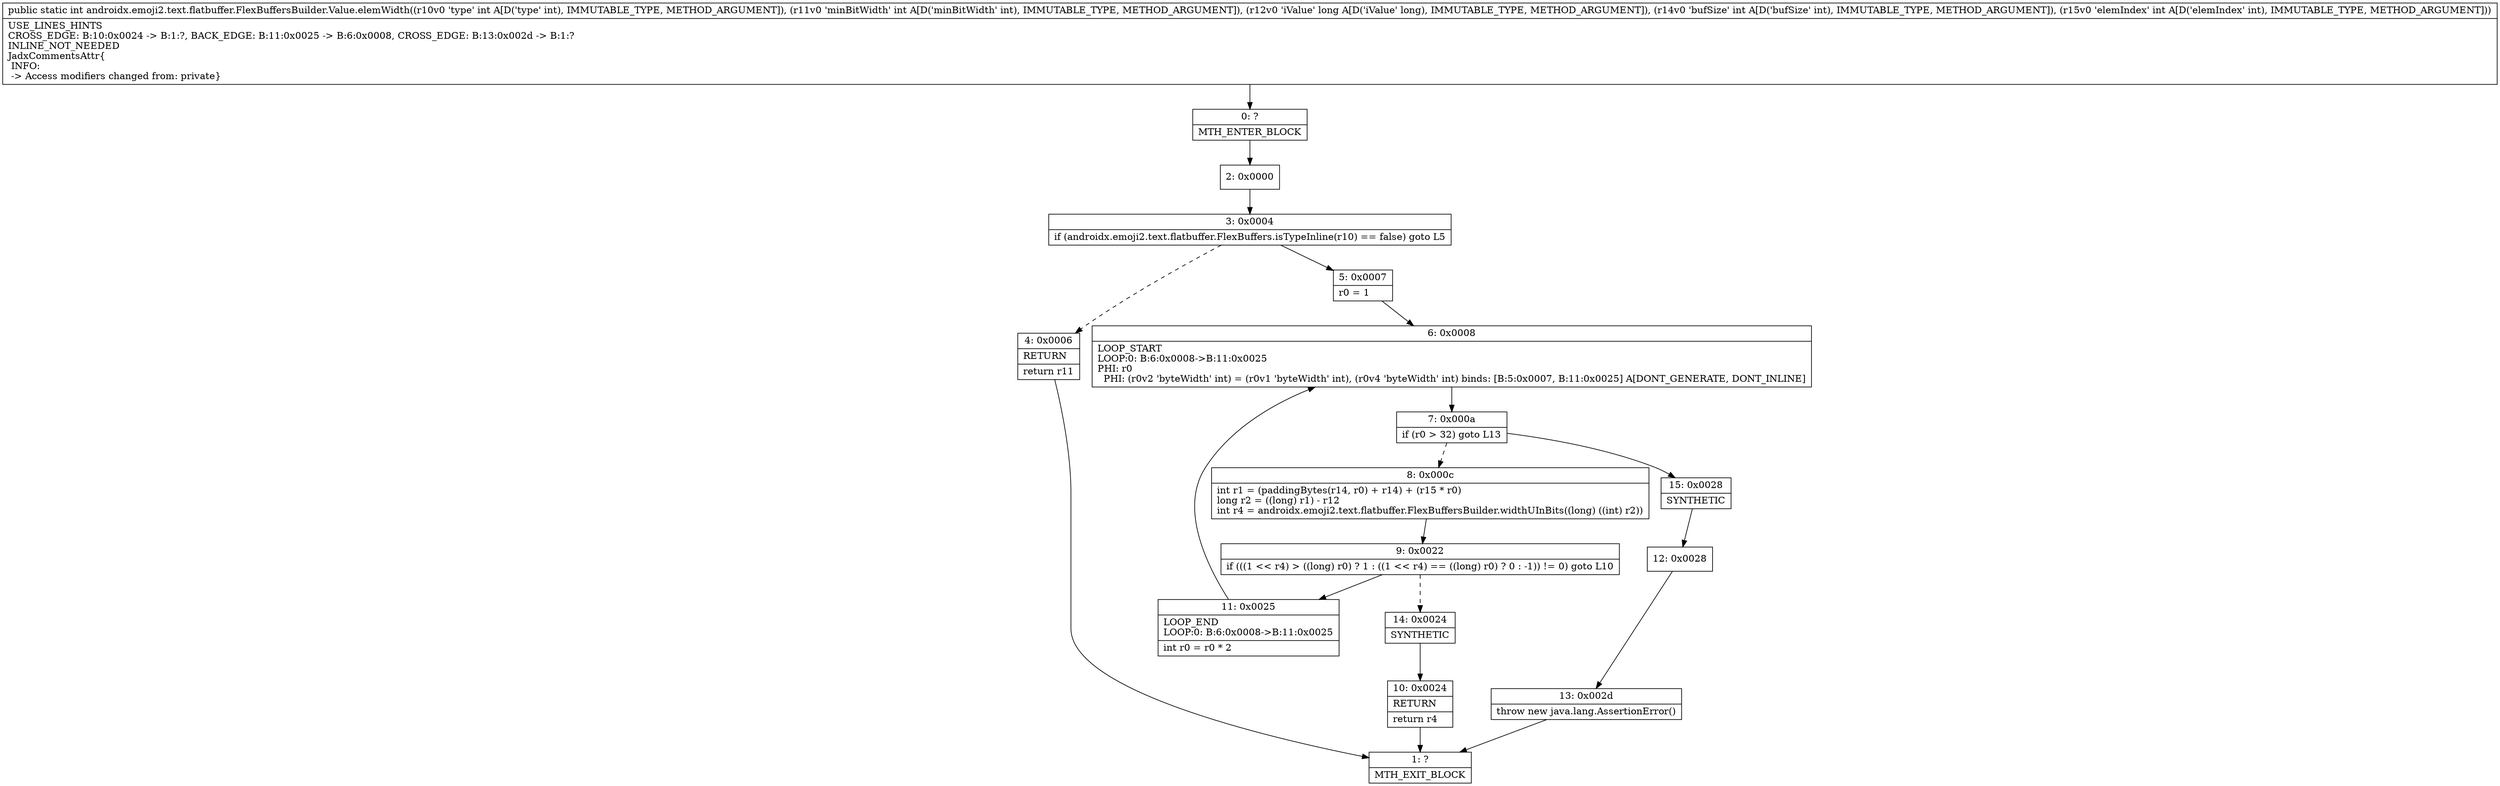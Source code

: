 digraph "CFG forandroidx.emoji2.text.flatbuffer.FlexBuffersBuilder.Value.elemWidth(IIJII)I" {
Node_0 [shape=record,label="{0\:\ ?|MTH_ENTER_BLOCK\l}"];
Node_2 [shape=record,label="{2\:\ 0x0000}"];
Node_3 [shape=record,label="{3\:\ 0x0004|if (androidx.emoji2.text.flatbuffer.FlexBuffers.isTypeInline(r10) == false) goto L5\l}"];
Node_4 [shape=record,label="{4\:\ 0x0006|RETURN\l|return r11\l}"];
Node_1 [shape=record,label="{1\:\ ?|MTH_EXIT_BLOCK\l}"];
Node_5 [shape=record,label="{5\:\ 0x0007|r0 = 1\l}"];
Node_6 [shape=record,label="{6\:\ 0x0008|LOOP_START\lLOOP:0: B:6:0x0008\-\>B:11:0x0025\lPHI: r0 \l  PHI: (r0v2 'byteWidth' int) = (r0v1 'byteWidth' int), (r0v4 'byteWidth' int) binds: [B:5:0x0007, B:11:0x0025] A[DONT_GENERATE, DONT_INLINE]\l}"];
Node_7 [shape=record,label="{7\:\ 0x000a|if (r0 \> 32) goto L13\l}"];
Node_8 [shape=record,label="{8\:\ 0x000c|int r1 = (paddingBytes(r14, r0) + r14) + (r15 * r0)\llong r2 = ((long) r1) \- r12\lint r4 = androidx.emoji2.text.flatbuffer.FlexBuffersBuilder.widthUInBits((long) ((int) r2))\l}"];
Node_9 [shape=record,label="{9\:\ 0x0022|if (((1 \<\< r4) \> ((long) r0) ? 1 : ((1 \<\< r4) == ((long) r0) ? 0 : \-1)) != 0) goto L10\l}"];
Node_11 [shape=record,label="{11\:\ 0x0025|LOOP_END\lLOOP:0: B:6:0x0008\-\>B:11:0x0025\l|int r0 = r0 * 2\l}"];
Node_14 [shape=record,label="{14\:\ 0x0024|SYNTHETIC\l}"];
Node_10 [shape=record,label="{10\:\ 0x0024|RETURN\l|return r4\l}"];
Node_15 [shape=record,label="{15\:\ 0x0028|SYNTHETIC\l}"];
Node_12 [shape=record,label="{12\:\ 0x0028}"];
Node_13 [shape=record,label="{13\:\ 0x002d|throw new java.lang.AssertionError()\l}"];
MethodNode[shape=record,label="{public static int androidx.emoji2.text.flatbuffer.FlexBuffersBuilder.Value.elemWidth((r10v0 'type' int A[D('type' int), IMMUTABLE_TYPE, METHOD_ARGUMENT]), (r11v0 'minBitWidth' int A[D('minBitWidth' int), IMMUTABLE_TYPE, METHOD_ARGUMENT]), (r12v0 'iValue' long A[D('iValue' long), IMMUTABLE_TYPE, METHOD_ARGUMENT]), (r14v0 'bufSize' int A[D('bufSize' int), IMMUTABLE_TYPE, METHOD_ARGUMENT]), (r15v0 'elemIndex' int A[D('elemIndex' int), IMMUTABLE_TYPE, METHOD_ARGUMENT]))  | USE_LINES_HINTS\lCROSS_EDGE: B:10:0x0024 \-\> B:1:?, BACK_EDGE: B:11:0x0025 \-\> B:6:0x0008, CROSS_EDGE: B:13:0x002d \-\> B:1:?\lINLINE_NOT_NEEDED\lJadxCommentsAttr\{\l INFO: \l \-\> Access modifiers changed from: private\}\l}"];
MethodNode -> Node_0;Node_0 -> Node_2;
Node_2 -> Node_3;
Node_3 -> Node_4[style=dashed];
Node_3 -> Node_5;
Node_4 -> Node_1;
Node_5 -> Node_6;
Node_6 -> Node_7;
Node_7 -> Node_8[style=dashed];
Node_7 -> Node_15;
Node_8 -> Node_9;
Node_9 -> Node_11;
Node_9 -> Node_14[style=dashed];
Node_11 -> Node_6;
Node_14 -> Node_10;
Node_10 -> Node_1;
Node_15 -> Node_12;
Node_12 -> Node_13;
Node_13 -> Node_1;
}

